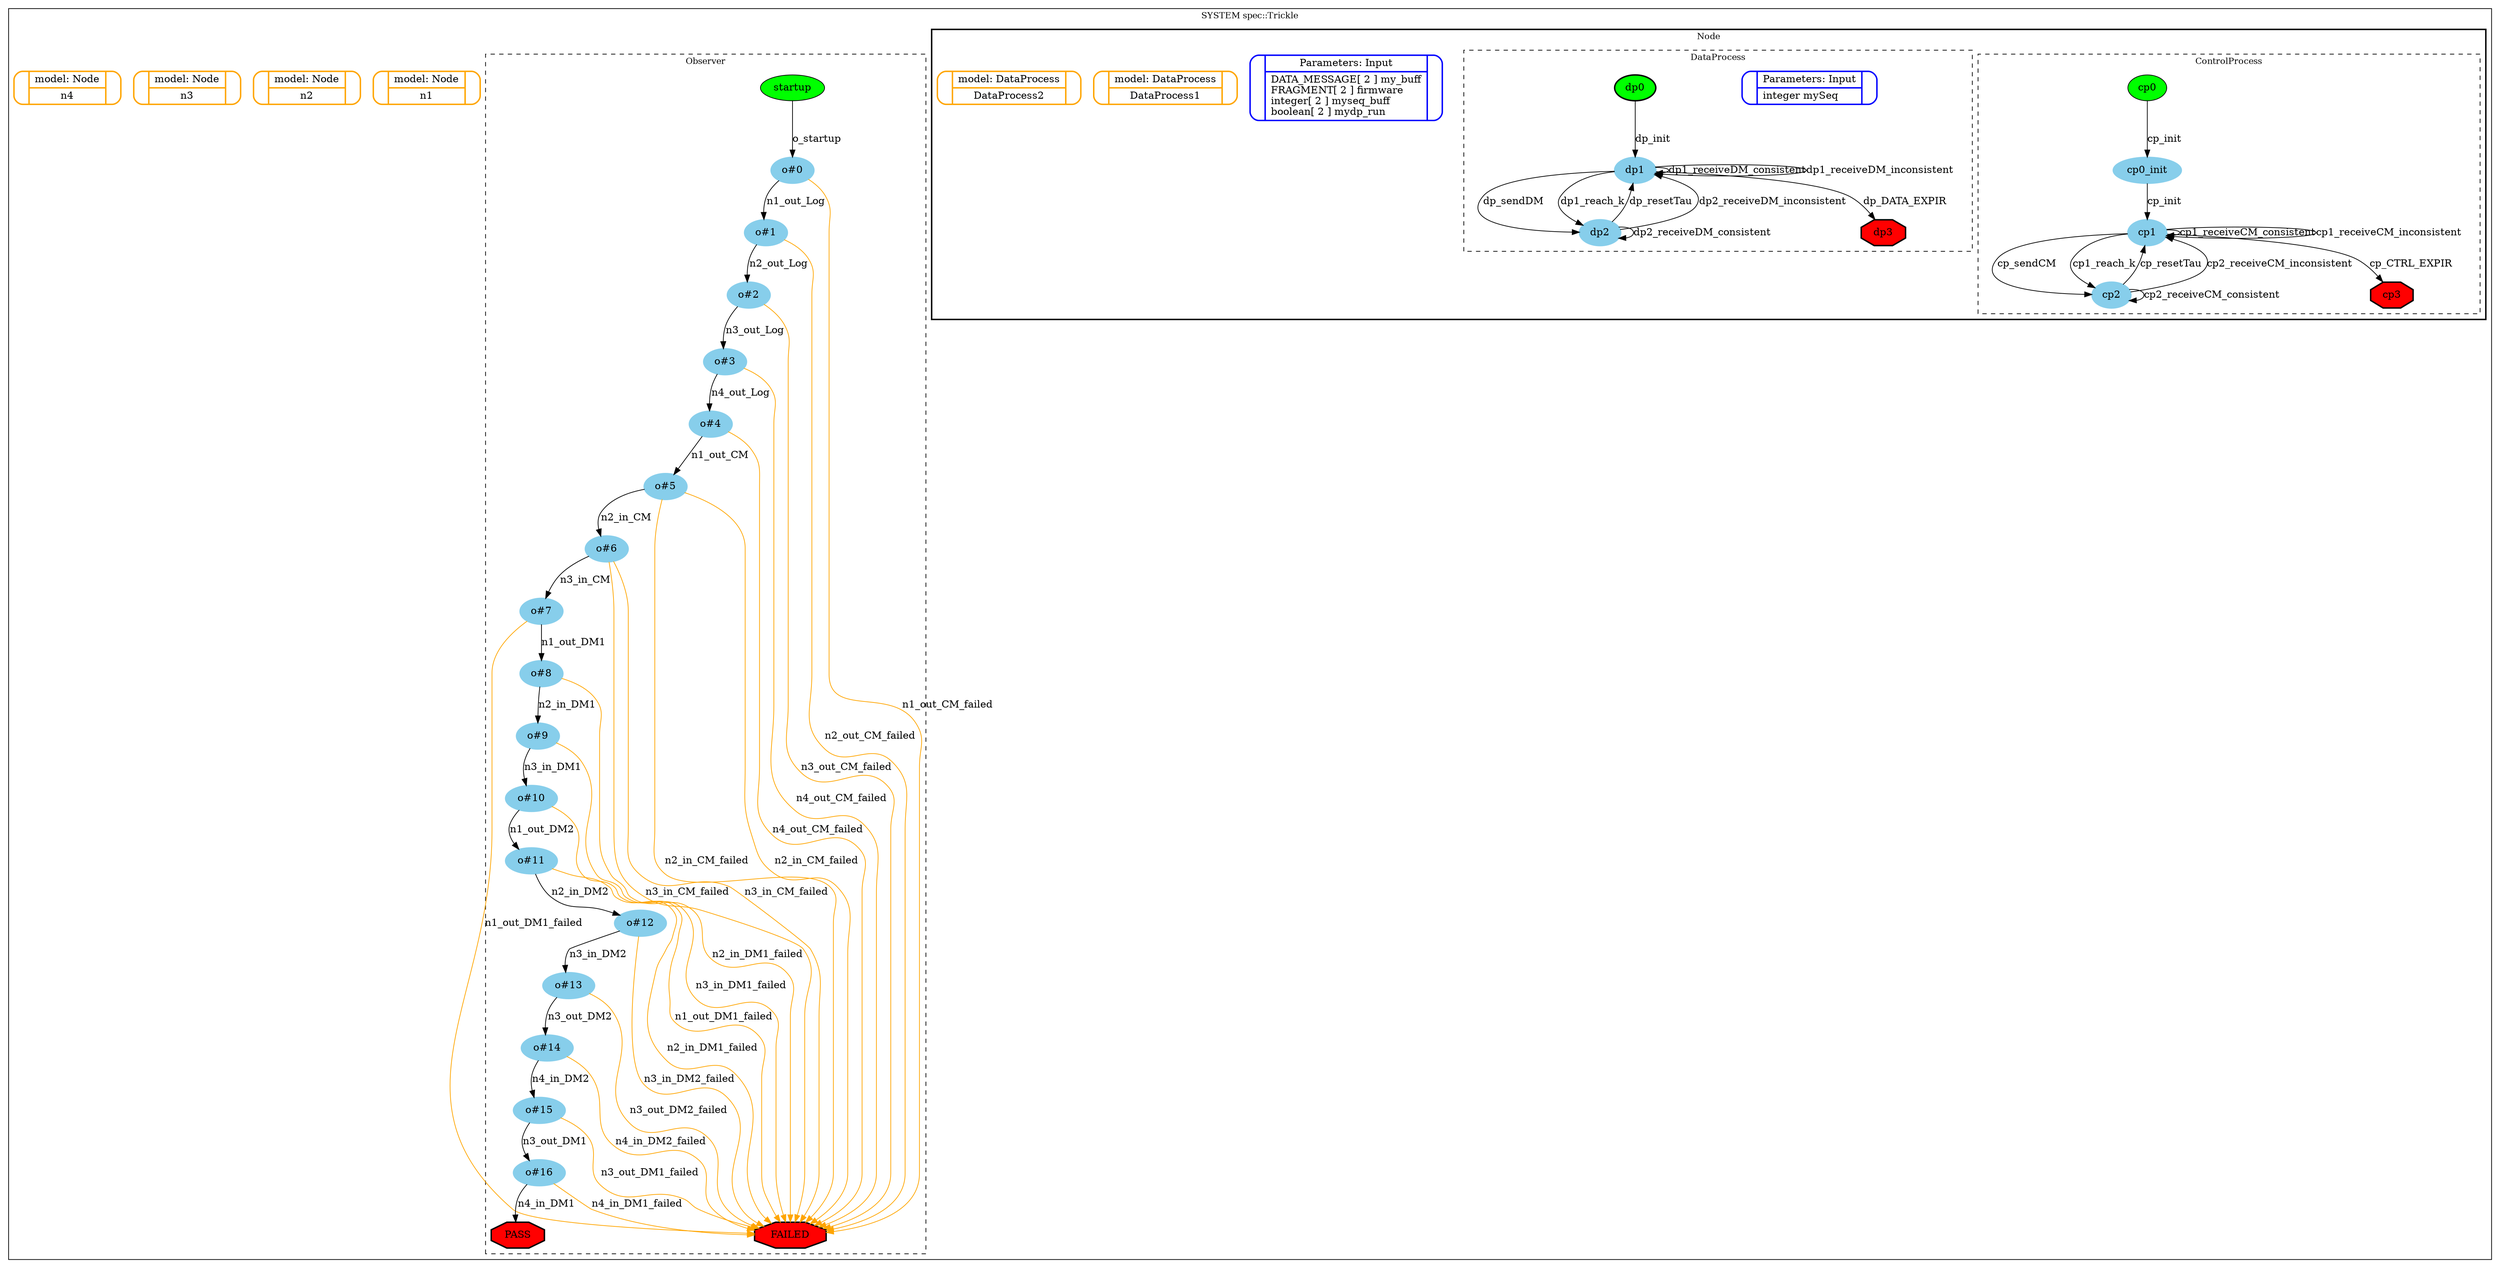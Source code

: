 digraph "Trickle" {
compound = true;
fontsize = 12
 subgraph "cluster_spec::Trickle" {
  label = "SYSTEM spec::Trickle"

  subgraph "cluster_spec::Trickle.Node" {
   label = "Node"
   style=bold;

   "spec::Trickle.Node"
   [
    label = "Node"
    shape=point, style=invisible, color=white
   ];

   "spec::Trickle.Node#parameters"
   [
    label = "|{Parameters: Input|DATA_MESSAGE[ 2 ] my_buff\l
FRAGMENT[ 2 ] firmware\l
integer[ 2 ] myseq_buff\l
boolean[ 2 ] mydp_run\l
}|"
    shape=Mrecord, style=bold, color=blue
   ];

   subgraph "cluster_spec::Trickle.Node.ControlProcess" {
    label = "ControlProcess"
    style=dashed;

    "spec::Trickle.Node.ControlProcess"
    [
     label = "ControlProcess"
     shape=point, style=invisible, color=white
    ];

    "spec::Trickle.Node.ControlProcess.cp0"
    [
     label = "cp0"
     shape=oval, style="filled", fillcolor=green
    ];

    "spec::Trickle.Node.ControlProcess.cp0" -> "spec::Trickle.Node.ControlProcess.cp0_init" [ label = "cp_init" ];

    "spec::Trickle.Node.ControlProcess.cp0_init"
    [
     label = "cp0_init"
     shape=ellipse, style="bold,filled", color=skyblue
    ];

    "spec::Trickle.Node.ControlProcess.cp0_init" -> "spec::Trickle.Node.ControlProcess.cp1" [ label = "cp_init" ];

    "spec::Trickle.Node.ControlProcess.cp1"
    [
     label = "cp1"
     shape=ellipse, style="bold,filled", color=skyblue
    ];

    "spec::Trickle.Node.ControlProcess.cp1" -> "spec::Trickle.Node.ControlProcess.cp2" [ label = "cp_sendCM" ];

    "spec::Trickle.Node.ControlProcess.cp1" -> "spec::Trickle.Node.ControlProcess.cp1" [ label = "cp1_receiveCM_consistent" ];

    "spec::Trickle.Node.ControlProcess.cp1" -> "spec::Trickle.Node.ControlProcess.cp1" [ label = "cp1_receiveCM_inconsistent" ];

    "spec::Trickle.Node.ControlProcess.cp1" -> "spec::Trickle.Node.ControlProcess.cp3" [ label = "cp_CTRL_EXPIR" ];

    "spec::Trickle.Node.ControlProcess.cp1" -> "spec::Trickle.Node.ControlProcess.cp2" [ label = "cp1_reach_k" ];

    "spec::Trickle.Node.ControlProcess.cp2"
    [
     label = "cp2"
     shape=ellipse, style="bold,filled", color=skyblue
    ];

    "spec::Trickle.Node.ControlProcess.cp2" -> "spec::Trickle.Node.ControlProcess.cp1" [ label = "cp_resetTau" ];

    "spec::Trickle.Node.ControlProcess.cp2" -> "spec::Trickle.Node.ControlProcess.cp2" [ label = "cp2_receiveCM_consistent" ];

    "spec::Trickle.Node.ControlProcess.cp2" -> "spec::Trickle.Node.ControlProcess.cp1" [ label = "cp2_receiveCM_inconsistent" ];

    "spec::Trickle.Node.ControlProcess.cp3"
    [
     label = "cp3"
     shape=octagon, style="bold,filled", fillcolor=red
    ];
   }

   subgraph "cluster_spec::Trickle.Node.DataProcess" {
    label = "DataProcess"
    style=dashed;

    "spec::Trickle.Node.DataProcess"
    [
     label = "DataProcess"
     shape=point, style=invisible, color=white
    ];

    "spec::Trickle.Node.DataProcess#parameters"
    [
     label = "|{Parameters: Input|integer mySeq\l
}|"
     shape=Mrecord, style=bold, color=blue
    ];

    "spec::Trickle.Node.DataProcess.dp0"
    [
     label = "dp0"
     shape=ellipse, style="bold,filled", fillcolor=green
    ];

    "spec::Trickle.Node.DataProcess.dp0" -> "spec::Trickle.Node.DataProcess.dp1" [ label = "dp_init" ];

    "spec::Trickle.Node.DataProcess.dp1"
    [
     label = "dp1"
     shape=ellipse, style="bold,filled", color=skyblue
    ];

    "spec::Trickle.Node.DataProcess.dp1" -> "spec::Trickle.Node.DataProcess.dp2" [ label = "dp_sendDM" ];

    "spec::Trickle.Node.DataProcess.dp1" -> "spec::Trickle.Node.DataProcess.dp1" [ label = "dp1_receiveDM_consistent" ];

    "spec::Trickle.Node.DataProcess.dp1" -> "spec::Trickle.Node.DataProcess.dp1" [ label = "dp1_receiveDM_inconsistent" ];

    "spec::Trickle.Node.DataProcess.dp1" -> "spec::Trickle.Node.DataProcess.dp3" [ label = "dp_DATA_EXPIR" ];

    "spec::Trickle.Node.DataProcess.dp1" -> "spec::Trickle.Node.DataProcess.dp2" [ label = "dp1_reach_k" ];

    "spec::Trickle.Node.DataProcess.dp2"
    [
     label = "dp2"
     shape=ellipse, style="bold,filled", color=skyblue
    ];

    "spec::Trickle.Node.DataProcess.dp2" -> "spec::Trickle.Node.DataProcess.dp1" [ label = "dp_resetTau" ];

    "spec::Trickle.Node.DataProcess.dp2" -> "spec::Trickle.Node.DataProcess.dp2" [ label = "dp2_receiveDM_consistent" ];

    "spec::Trickle.Node.DataProcess.dp2" -> "spec::Trickle.Node.DataProcess.dp1" [ label = "dp2_receiveDM_inconsistent" ];

    "spec::Trickle.Node.DataProcess.dp3"
    [
     label = "dp3"
     shape=octagon, style="bold,filled", fillcolor=red
    ];
   }

   "spec::Trickle.Node.DataProcess1"
   [
    label = "|{model: DataProcess|DataProcess1}|"
    shape=Mrecord, style=bold, color=orange
   ];

   "spec::Trickle.Node.DataProcess2"
   [
    label = "|{model: DataProcess|DataProcess2}|"
    shape=Mrecord, style=bold, color=orange
   ];
  }

  subgraph "cluster_spec::Trickle.Observer" {
   label = "Observer"
   style=dashed;

   "spec::Trickle.Observer"
   [
    label = "Observer"
    shape=point, style=invisible, color=white
   ];

   "spec::Trickle.Observer.startup"
   [
    label = "startup"
    shape=oval, style="filled", fillcolor=green
   ];

   "spec::Trickle.Observer.startup" -> "spec::Trickle.Observer.o#0" [ label = "o_startup" ];

   "spec::Trickle.Observer.o#0"
   [
    label = "o#0"
    shape=ellipse, style="bold,filled", color=skyblue
   ];

   "spec::Trickle.Observer.o#0" -> "spec::Trickle.Observer.o#1" [ label = "n1_out_Log" ];

   "spec::Trickle.Observer.o#0" -> "spec::Trickle.Observer.FAILED" [ label = "n1_out_CM_failed", color=orange ];

   "spec::Trickle.Observer.o#1"
   [
    label = "o#1"
    shape=ellipse, style="bold,filled", color=skyblue
   ];

   "spec::Trickle.Observer.o#1" -> "spec::Trickle.Observer.o#2" [ label = "n2_out_Log" ];

   "spec::Trickle.Observer.o#1" -> "spec::Trickle.Observer.FAILED" [ label = "n2_out_CM_failed", color=orange ];

   "spec::Trickle.Observer.o#2"
   [
    label = "o#2"
    shape=ellipse, style="bold,filled", color=skyblue
   ];

   "spec::Trickle.Observer.o#2" -> "spec::Trickle.Observer.o#3" [ label = "n3_out_Log" ];

   "spec::Trickle.Observer.o#2" -> "spec::Trickle.Observer.FAILED" [ label = "n3_out_CM_failed", color=orange ];

   "spec::Trickle.Observer.o#3"
   [
    label = "o#3"
    shape=ellipse, style="bold,filled", color=skyblue
   ];

   "spec::Trickle.Observer.o#3" -> "spec::Trickle.Observer.o#4" [ label = "n4_out_Log" ];

   "spec::Trickle.Observer.o#3" -> "spec::Trickle.Observer.FAILED" [ label = "n4_out_CM_failed", color=orange ];

   "spec::Trickle.Observer.o#4"
   [
    label = "o#4"
    shape=ellipse, style="bold,filled", color=skyblue
   ];

   "spec::Trickle.Observer.o#4" -> "spec::Trickle.Observer.o#5" [ label = "n1_out_CM" ];

   "spec::Trickle.Observer.o#4" -> "spec::Trickle.Observer.FAILED" [ label = "n4_out_CM_failed", color=orange ];

   "spec::Trickle.Observer.o#5"
   [
    label = "o#5"
    shape=ellipse, style="bold,filled", color=skyblue
   ];

   "spec::Trickle.Observer.o#5" -> "spec::Trickle.Observer.o#6" [ label = "n2_in_CM" ];

   "spec::Trickle.Observer.o#5" -> "spec::Trickle.Observer.FAILED" [ label = "n2_in_CM_failed", color=orange ];

   "spec::Trickle.Observer.o#5" -> "spec::Trickle.Observer.FAILED" [ label = "n2_in_CM_failed", color=orange ];

   "spec::Trickle.Observer.o#6"
   [
    label = "o#6"
    shape=ellipse, style="bold,filled", color=skyblue
   ];

   "spec::Trickle.Observer.o#6" -> "spec::Trickle.Observer.o#7" [ label = "n3_in_CM" ];

   "spec::Trickle.Observer.o#6" -> "spec::Trickle.Observer.FAILED" [ label = "n3_in_CM_failed", color=orange ];

   "spec::Trickle.Observer.o#6" -> "spec::Trickle.Observer.FAILED" [ label = "n3_in_CM_failed", color=orange ];

   "spec::Trickle.Observer.o#7"
   [
    label = "o#7"
    shape=ellipse, style="bold,filled", color=skyblue
   ];

   "spec::Trickle.Observer.o#7" -> "spec::Trickle.Observer.o#8" [ label = "n1_out_DM1" ];

   "spec::Trickle.Observer.o#7" -> "spec::Trickle.Observer.FAILED" [ label = "n1_out_DM1_failed", color=orange ];

   "spec::Trickle.Observer.o#8"
   [
    label = "o#8"
    shape=ellipse, style="bold,filled", color=skyblue
   ];

   "spec::Trickle.Observer.o#8" -> "spec::Trickle.Observer.o#9" [ label = "n2_in_DM1" ];

   "spec::Trickle.Observer.o#8" -> "spec::Trickle.Observer.FAILED" [ label = "n2_in_DM1_failed", color=orange ];

   "spec::Trickle.Observer.o#9"
   [
    label = "o#9"
    shape=ellipse, style="bold,filled", color=skyblue
   ];

   "spec::Trickle.Observer.o#9" -> "spec::Trickle.Observer.o#10" [ label = "n3_in_DM1" ];

   "spec::Trickle.Observer.o#9" -> "spec::Trickle.Observer.FAILED" [ label = "n3_in_DM1_failed", color=orange ];

   "spec::Trickle.Observer.o#10"
   [
    label = "o#10"
    shape=ellipse, style="bold,filled", color=skyblue
   ];

   "spec::Trickle.Observer.o#10" -> "spec::Trickle.Observer.o#11" [ label = "n1_out_DM2" ];

   "spec::Trickle.Observer.o#10" -> "spec::Trickle.Observer.FAILED" [ label = "n1_out_DM1_failed", color=orange ];

   "spec::Trickle.Observer.o#11"
   [
    label = "o#11"
    shape=ellipse, style="bold,filled", color=skyblue
   ];

   "spec::Trickle.Observer.o#11" -> "spec::Trickle.Observer.o#12" [ label = "n2_in_DM2" ];

   "spec::Trickle.Observer.o#11" -> "spec::Trickle.Observer.FAILED" [ label = "n2_in_DM1_failed", color=orange ];

   "spec::Trickle.Observer.o#12"
   [
    label = "o#12"
    shape=ellipse, style="bold,filled", color=skyblue
   ];

   "spec::Trickle.Observer.o#12" -> "spec::Trickle.Observer.o#13" [ label = "n3_in_DM2" ];

   "spec::Trickle.Observer.o#12" -> "spec::Trickle.Observer.FAILED" [ label = "n3_in_DM2_failed", color=orange ];

   "spec::Trickle.Observer.o#13"
   [
    label = "o#13"
    shape=ellipse, style="bold,filled", color=skyblue
   ];

   "spec::Trickle.Observer.o#13" -> "spec::Trickle.Observer.o#14" [ label = "n3_out_DM2" ];

   "spec::Trickle.Observer.o#13" -> "spec::Trickle.Observer.FAILED" [ label = "n3_out_DM2_failed", color=orange ];

   "spec::Trickle.Observer.o#14"
   [
    label = "o#14"
    shape=ellipse, style="bold,filled", color=skyblue
   ];

   "spec::Trickle.Observer.o#14" -> "spec::Trickle.Observer.o#15" [ label = "n4_in_DM2" ];

   "spec::Trickle.Observer.o#14" -> "spec::Trickle.Observer.FAILED" [ label = "n4_in_DM2_failed", color=orange ];

   "spec::Trickle.Observer.o#15"
   [
    label = "o#15"
    shape=ellipse, style="bold,filled", color=skyblue
   ];

   "spec::Trickle.Observer.o#15" -> "spec::Trickle.Observer.o#16" [ label = "n3_out_DM1" ];

   "spec::Trickle.Observer.o#15" -> "spec::Trickle.Observer.FAILED" [ label = "n3_out_DM1_failed", color=orange ];

   "spec::Trickle.Observer.o#16"
   [
    label = "o#16"
    shape=ellipse, style="bold,filled", color=skyblue
   ];

   "spec::Trickle.Observer.o#16" -> "spec::Trickle.Observer.PASS" [ label = "n4_in_DM1" ];

   "spec::Trickle.Observer.o#16" -> "spec::Trickle.Observer.FAILED" [ label = "n4_in_DM1_failed", color=orange ];

   "spec::Trickle.Observer.PASS"
   [
    label = "PASS"
    shape=octagon, style="bold,filled", fillcolor=red
   ];

   "spec::Trickle.Observer.FAILED"
   [
    label = "FAILED"
    shape=octagon, style="bold,filled", fillcolor=red
   ];
  }

  "spec::Trickle.n1"
  [
   label = "|{model: Node|n1}|"
   shape=Mrecord, style=bold, color=orange
  ];

  "spec::Trickle.n2"
  [
   label = "|{model: Node|n2}|"
   shape=Mrecord, style=bold, color=orange
  ];

  "spec::Trickle.n3"
  [
   label = "|{model: Node|n3}|"
   shape=Mrecord, style=bold, color=orange
  ];

  "spec::Trickle.n4"
  [
   label = "|{model: Node|n4}|"
   shape=Mrecord, style=bold, color=orange
  ];
 }
}

